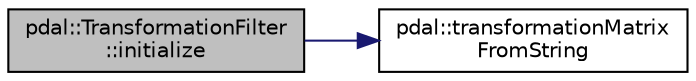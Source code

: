 digraph "pdal::TransformationFilter::initialize"
{
  edge [fontname="Helvetica",fontsize="10",labelfontname="Helvetica",labelfontsize="10"];
  node [fontname="Helvetica",fontsize="10",shape=record];
  rankdir="LR";
  Node1 [label="pdal::TransformationFilter\l::initialize",height=0.2,width=0.4,color="black", fillcolor="grey75", style="filled", fontcolor="black"];
  Node1 -> Node2 [color="midnightblue",fontsize="10",style="solid",fontname="Helvetica"];
  Node2 [label="pdal::transformationMatrix\lFromString",height=0.2,width=0.4,color="black", fillcolor="white", style="filled",URL="$namespacepdal.html#a7b449758bd0ccc2b916691893f92b492"];
}
